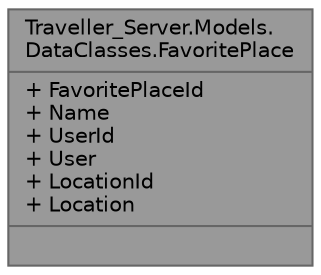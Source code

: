 digraph "Traveller_Server.Models.DataClasses.FavoritePlace"
{
 // LATEX_PDF_SIZE
  bgcolor="transparent";
  edge [fontname=Helvetica,fontsize=10,labelfontname=Helvetica,labelfontsize=10];
  node [fontname=Helvetica,fontsize=10,shape=box,height=0.2,width=0.4];
  Node1 [shape=record,label="{Traveller_Server.Models.\lDataClasses.FavoritePlace\n|+ FavoritePlaceId\l+ Name\l+ UserId\l+ User\l+ LocationId\l+ Location\l|}",height=0.2,width=0.4,color="gray40", fillcolor="grey60", style="filled", fontcolor="black",tooltip="Data class of a FavoritePlace. Represents a location a user has saved as their favorite."];
}
